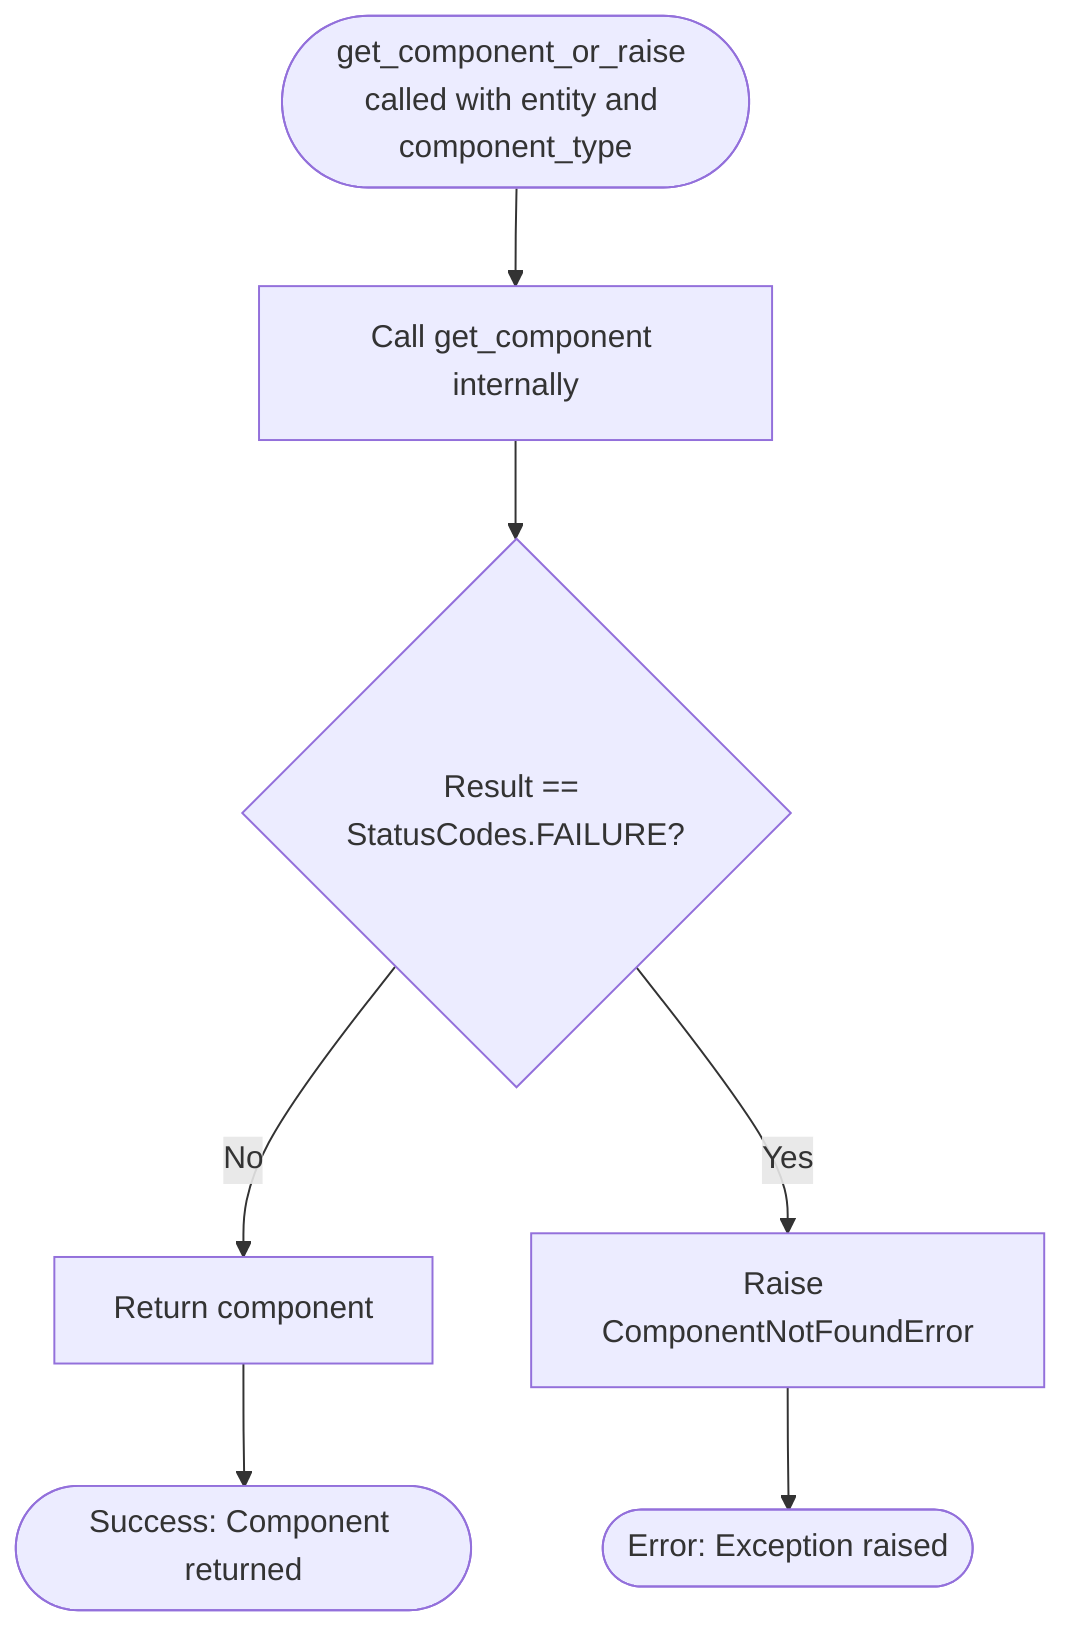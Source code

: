 flowchart TD
    Start([get_component_or_raise called with entity and component_type]) --> CallSafe[Call get_component internally]
    
    CallSafe --> CheckResult{Result == StatusCodes.FAILURE?}
    
    CheckResult -->|No| ReturnComponent[Return component]
    CheckResult -->|Yes| RaiseException[Raise ComponentNotFoundError]
    
    ReturnComponent --> Success([Success: Component returned])
    RaiseException --> Error([Error: Exception raised])